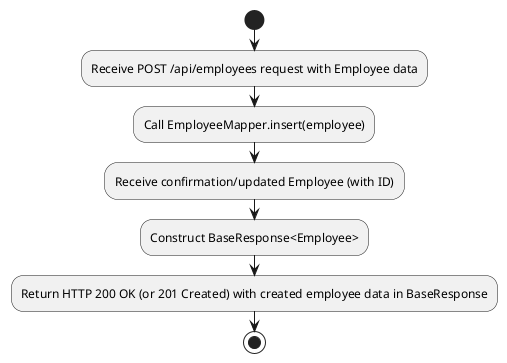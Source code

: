 @startuml
start
:Receive POST /api/employees request with Employee data;
:Call EmployeeMapper.insert(employee);
:Receive confirmation/updated Employee (with ID);
:Construct BaseResponse<Employee>;
:Return HTTP 200 OK (or 201 Created) with created employee data in BaseResponse;
stop
@enduml

